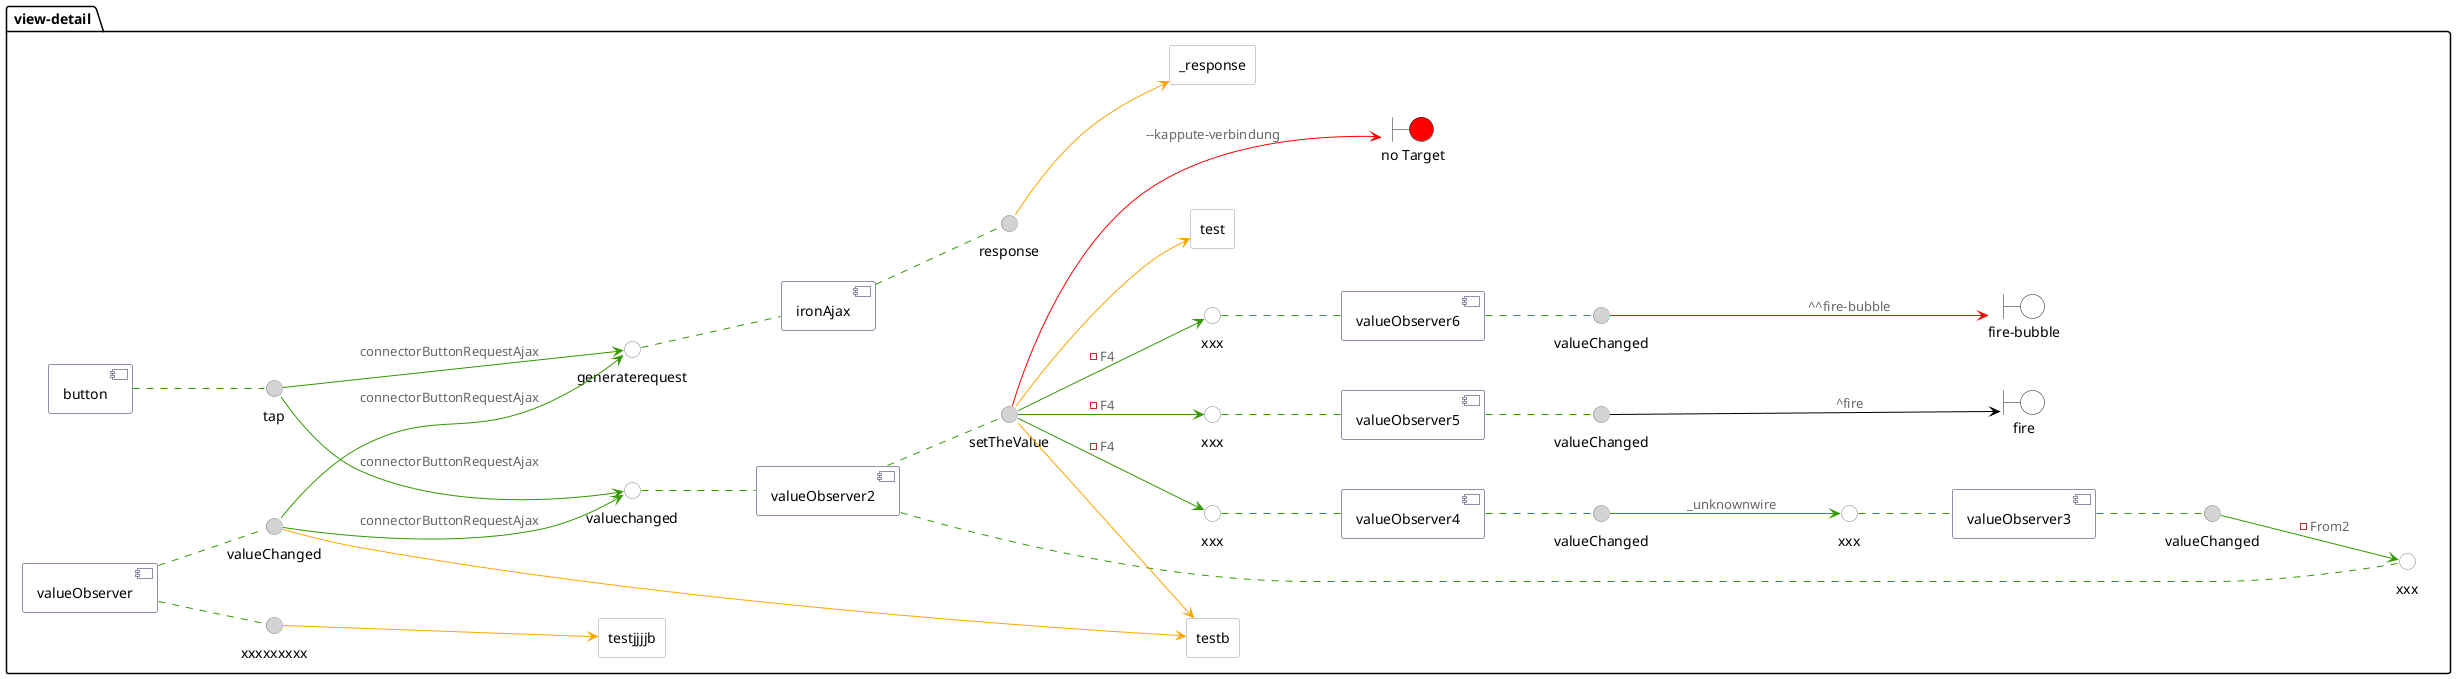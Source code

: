 ﻿@startuml
left to right direction
 skinparam interface {
backgroundColor lightgrey
borderColor grey
}
skinparam component {
ArrowColor #339900
ArrowFontColor #666666
borderColor #222255
}
skinparam agent {
ArrowFontColor #666666
borderColor #999999
}



folder " view-detail " as root{
agent _response as valueelement_response #white
component ironAjax #white
agent testjjjjb as valueelementtestjjjjb #white
component valueObserver #white
agent testb as valueelementtestb #white
component valueObserver2 #white
agent test as valueelementtest #white
component button #white
component valueObserver4 #white
component valueObserver5 #white
component valueObserver6 #white
component valueObserver3 #white
boundary fire as fire #white
boundary "fire-bubble" as fireBubble #white
boundary "no Target" as XXXXXnirvanaXXXXX #red

interface generaterequest as interfaceGeneraterequestironAjax  #white
interfaceGeneraterequestironAjax .. ironAjax
interface valuechanged as interfaceValuechangedvalueObserver2  #white
interfaceValuechangedvalueObserver2 .. valueObserver2
interface xxx as interfaceXxxvalueObserver4  #white
interfaceXxxvalueObserver4 .. valueObserver4
interface xxx as interfaceXxxvalueObserver5  #white
interfaceXxxvalueObserver5 .. valueObserver5
interface xxx as interfaceXxxvalueObserver6  #white
interfaceXxxvalueObserver6 .. valueObserver6
interface xxx as interfaceXxxvalueObserver2  #white
interfaceXxxvalueObserver2 .. valueObserver2
interface xxx as interfaceXxxvalueObserver3  #white
interfaceXxxvalueObserver3 .. valueObserver3
interface response as interfaceResponseironAjax #lightgray
ironAjax .. interfaceResponseironAjax
interfaceResponseironAjax --> valueelement_response #orange
interface xxxxxxxxx as interfaceXxxxxxxxxvalueObserver #lightgray
valueObserver .. interfaceXxxxxxxxxvalueObserver
interfaceXxxxxxxxxvalueObserver --> valueelementtestjjjjb #orange
interface valueChanged as interfaceValueChangedvalueObserver #lightgray
valueObserver .. interfaceValueChangedvalueObserver
interfaceValueChangedvalueObserver --> valueelementtestb #orange
interface setTheValue as interfaceSetTheValuevalueObserver2 #lightgray
valueObserver2 .. interfaceSetTheValuevalueObserver2
interfaceSetTheValuevalueObserver2 --> valueelementtestb #orange
interfaceSetTheValuevalueObserver2 --> valueelementtest #orange
interface tap as interfaceTapbutton #lightgray
button .. interfaceTapbutton

interfaceSetTheValuevalueObserver2 --->  XXXXXnirvanaXXXXX  #red :--kappute-verbindung
interface valueChanged as interfaceValueChangedvalueObserver3 #lightgray
valueObserver3 .. interfaceValueChangedvalueObserver3
interface valueChanged as interfaceValueChangedvalueObserver4 #lightgray
valueObserver4 .. interfaceValueChangedvalueObserver4
interface valueChanged as interfaceValueChangedvalueObserver5 #lightgray
valueObserver5 .. interfaceValueChangedvalueObserver5
interfaceValueChangedvalueObserver5  ---> fire   #black :^fire
interface valueChanged as interfaceValueChangedvalueObserver6 #lightgray
valueObserver6 .. interfaceValueChangedvalueObserver6
interfaceValueChangedvalueObserver6  ---> fireBubble  #red :^^fire-bubble
interfaceTapbutton --> interfaceGeneraterequestironAjax :connectorButtonRequestAjax
interfaceTapbutton --> interfaceValuechangedvalueObserver2 :connectorButtonRequestAjax
interfaceValueChangedvalueObserver --> interfaceGeneraterequestironAjax :connectorButtonRequestAjax
interfaceValueChangedvalueObserver --> interfaceValuechangedvalueObserver2 :connectorButtonRequestAjax
interfaceSetTheValuevalueObserver2 --> interfaceXxxvalueObserver4 :-F4
interfaceSetTheValuevalueObserver2 --> interfaceXxxvalueObserver5 :-F4
interfaceSetTheValuevalueObserver2 --> interfaceXxxvalueObserver6 :-F4
interfaceValueChangedvalueObserver3 --> interfaceXxxvalueObserver2 :-From2
interfaceValueChangedvalueObserver4 --> interfaceXxxvalueObserver3 :_unknownwire

}

@enduml

